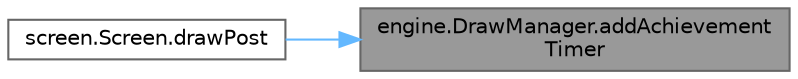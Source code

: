 digraph "engine.DrawManager.addAchievementTimer"
{
 // LATEX_PDF_SIZE
  bgcolor="transparent";
  edge [fontname=Helvetica,fontsize=10,labelfontname=Helvetica,labelfontsize=10];
  node [fontname=Helvetica,fontsize=10,shape=box,height=0.2,width=0.4];
  rankdir="RL";
  Node1 [id="Node000001",label="engine.DrawManager.addAchievement\lTimer",height=0.2,width=0.4,color="gray40", fillcolor="grey60", style="filled", fontcolor="black",tooltip=" "];
  Node1 -> Node2 [id="edge1_Node000001_Node000002",dir="back",color="steelblue1",style="solid",tooltip=" "];
  Node2 [id="Node000002",label="screen.Screen.drawPost",height=0.2,width=0.4,color="grey40", fillcolor="white", style="filled",URL="$classscreen_1_1_screen.html#afa6e5be0e548c5eedfc06060ee7fc2c4",tooltip="Update the elements on screen after update all child screen."];
}
